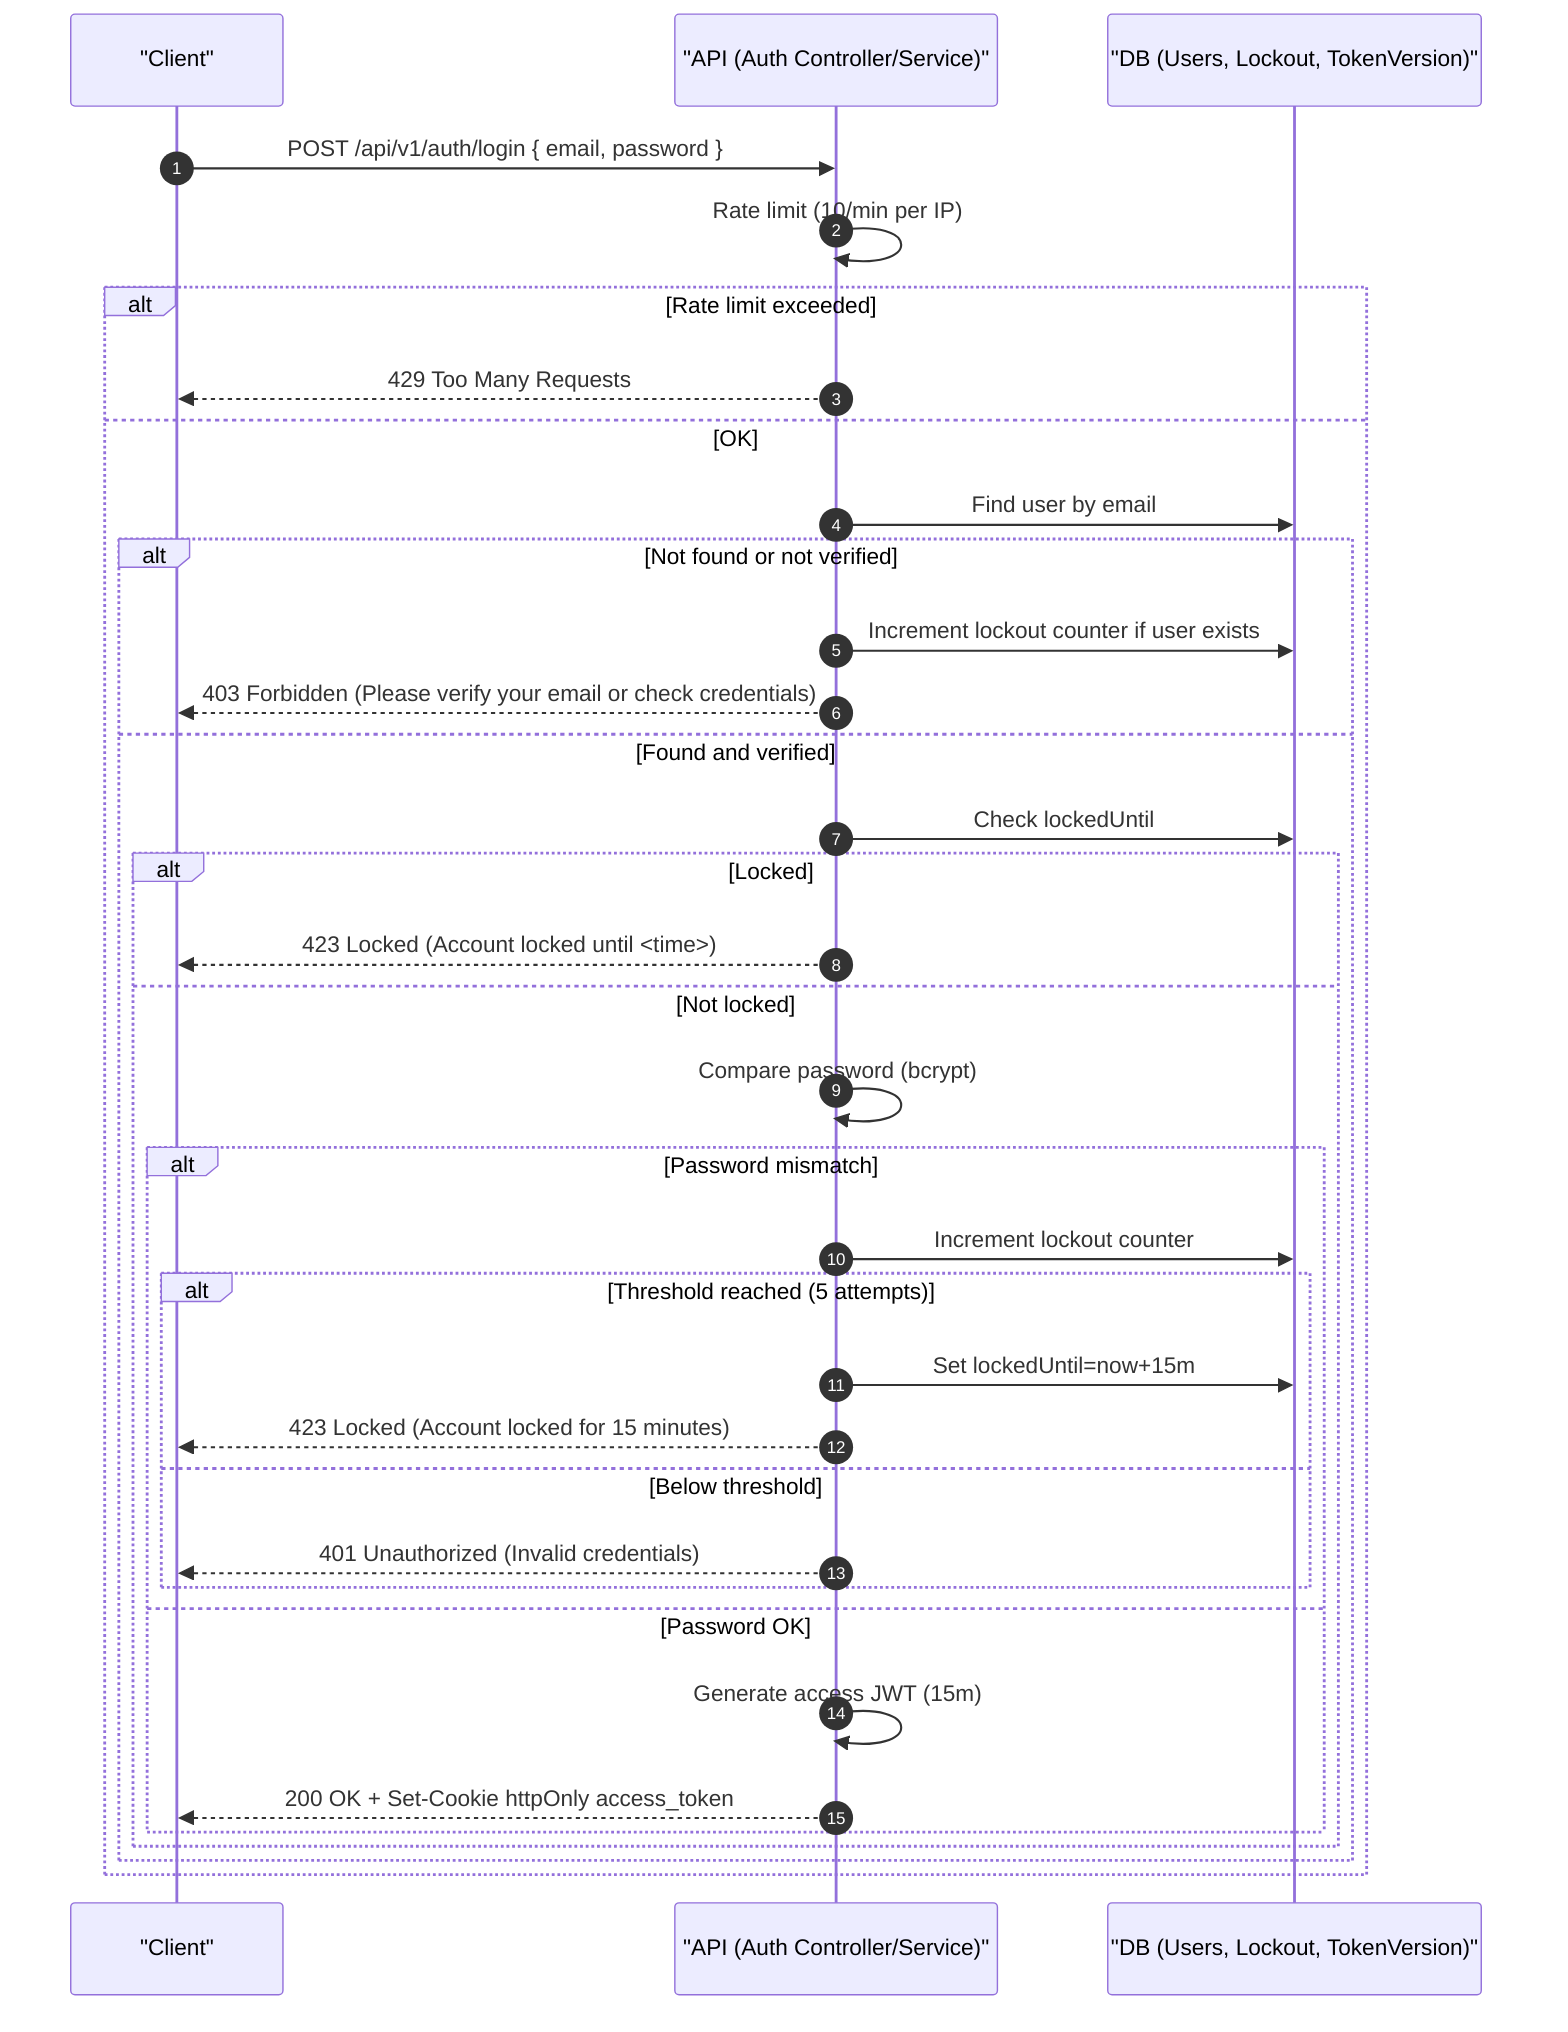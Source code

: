 sequenceDiagram
    autonumber
    participant C as "Client"
    participant A as "API (Auth Controller/Service)"
    participant D as "DB (Users, Lockout, TokenVersion)"

    C->>A: POST /api/v1/auth/login { email, password }
    A->>A: Rate limit (10/min per IP)
    alt Rate limit exceeded
      A-->>C: 429 Too Many Requests
    else OK
      A->>D: Find user by email
      alt Not found or not verified
        A->>D: Increment lockout counter if user exists
        A-->>C: 403 Forbidden (Please verify your email or check credentials)
      else Found and verified
        A->>D: Check lockedUntil
        alt Locked
          A-->>C: 423 Locked (Account locked until <time>)
        else Not locked
          A->>A: Compare password (bcrypt)
          alt Password mismatch
            A->>D: Increment lockout counter
            alt Threshold reached (5 attempts)
              A->>D: Set lockedUntil=now+15m
              A-->>C: 423 Locked (Account locked for 15 minutes)
            else Below threshold
              A-->>C: 401 Unauthorized (Invalid credentials)
            end
          else Password OK
            A->>A: Generate access JWT (15m)
            A-->>C: 200 OK + Set-Cookie httpOnly access_token
          end
        end
      end
    end